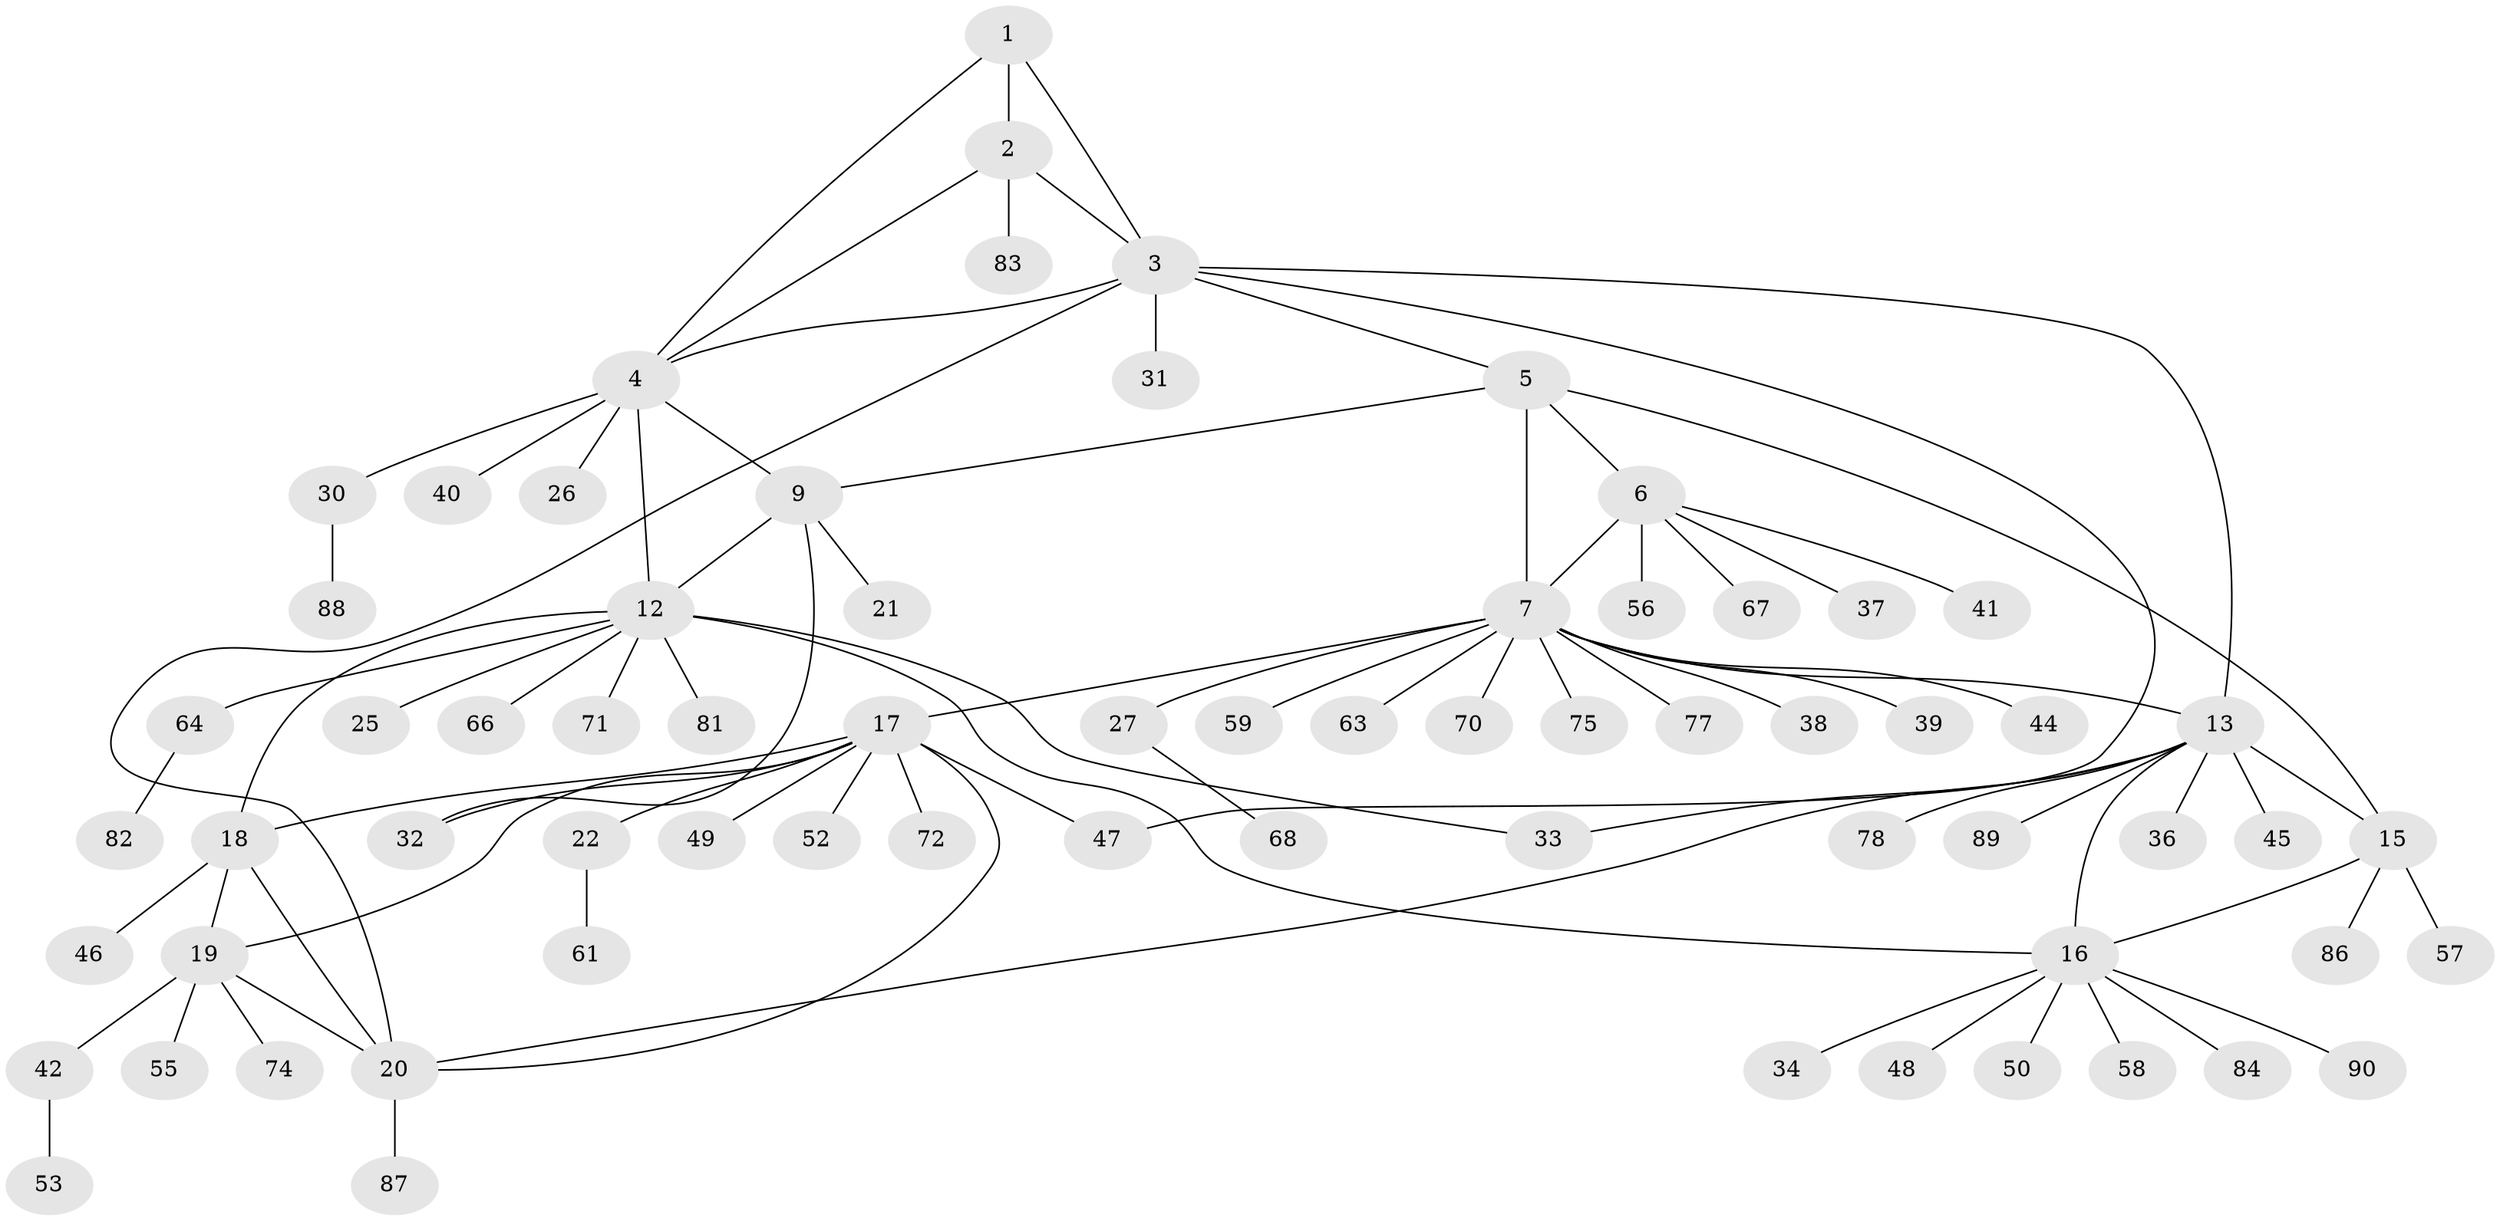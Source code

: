 // Generated by graph-tools (version 1.1) at 2025/24/03/03/25 07:24:09]
// undirected, 69 vertices, 87 edges
graph export_dot {
graph [start="1"]
  node [color=gray90,style=filled];
  1 [super="+28"];
  2 [super="+35"];
  3 [super="+29"];
  4 [super="+11"];
  5;
  6 [super="+80"];
  7 [super="+8"];
  9 [super="+10"];
  12 [super="+24"];
  13 [super="+14"];
  15 [super="+62"];
  16 [super="+73"];
  17 [super="+43"];
  18 [super="+69"];
  19 [super="+23"];
  20;
  21;
  22 [super="+54"];
  25;
  26;
  27 [super="+51"];
  30 [super="+60"];
  31;
  32 [super="+91"];
  33;
  34;
  36;
  37;
  38;
  39;
  40;
  41;
  42;
  44;
  45;
  46;
  47;
  48;
  49;
  50;
  52;
  53 [super="+65"];
  55;
  56;
  57;
  58 [super="+79"];
  59;
  61;
  63;
  64;
  66;
  67 [super="+76"];
  68 [super="+85"];
  70;
  71;
  72;
  74;
  75;
  77;
  78;
  81;
  82;
  83;
  84;
  86;
  87;
  88;
  89;
  90;
  1 -- 2;
  1 -- 3;
  1 -- 4;
  2 -- 3;
  2 -- 4;
  2 -- 83;
  3 -- 4;
  3 -- 5;
  3 -- 20;
  3 -- 31;
  3 -- 47;
  3 -- 13 [weight=2];
  4 -- 26;
  4 -- 40;
  4 -- 9 [weight=2];
  4 -- 12;
  4 -- 30;
  5 -- 6;
  5 -- 7 [weight=2];
  5 -- 9;
  5 -- 15;
  6 -- 7 [weight=2];
  6 -- 37;
  6 -- 41;
  6 -- 56;
  6 -- 67;
  7 -- 59;
  7 -- 75;
  7 -- 38;
  7 -- 39;
  7 -- 70;
  7 -- 44;
  7 -- 13;
  7 -- 77;
  7 -- 17;
  7 -- 27;
  7 -- 63;
  9 -- 12 [weight=2];
  9 -- 21;
  9 -- 32;
  12 -- 16;
  12 -- 18;
  12 -- 25;
  12 -- 33;
  12 -- 66;
  12 -- 71;
  12 -- 81;
  12 -- 64;
  13 -- 15 [weight=2];
  13 -- 16 [weight=2];
  13 -- 33;
  13 -- 36;
  13 -- 45;
  13 -- 78;
  13 -- 20;
  13 -- 89;
  15 -- 16;
  15 -- 57;
  15 -- 86;
  16 -- 34;
  16 -- 48;
  16 -- 50;
  16 -- 58;
  16 -- 84;
  16 -- 90;
  17 -- 18;
  17 -- 19;
  17 -- 20;
  17 -- 22;
  17 -- 47;
  17 -- 49;
  17 -- 52;
  17 -- 72;
  17 -- 32;
  18 -- 19;
  18 -- 20;
  18 -- 46;
  19 -- 20;
  19 -- 55;
  19 -- 42;
  19 -- 74;
  20 -- 87;
  22 -- 61;
  27 -- 68;
  30 -- 88;
  42 -- 53;
  64 -- 82;
}
